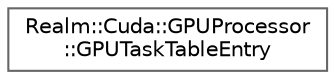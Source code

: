 digraph "Graphical Class Hierarchy"
{
 // LATEX_PDF_SIZE
  bgcolor="transparent";
  edge [fontname=Helvetica,fontsize=10,labelfontname=Helvetica,labelfontsize=10];
  node [fontname=Helvetica,fontsize=10,shape=box,height=0.2,width=0.4];
  rankdir="LR";
  Node0 [id="Node000000",label="Realm::Cuda::GPUProcessor\l::GPUTaskTableEntry",height=0.2,width=0.4,color="grey40", fillcolor="white", style="filled",URL="$structRealm_1_1Cuda_1_1GPUProcessor_1_1GPUTaskTableEntry.html",tooltip=" "];
}
